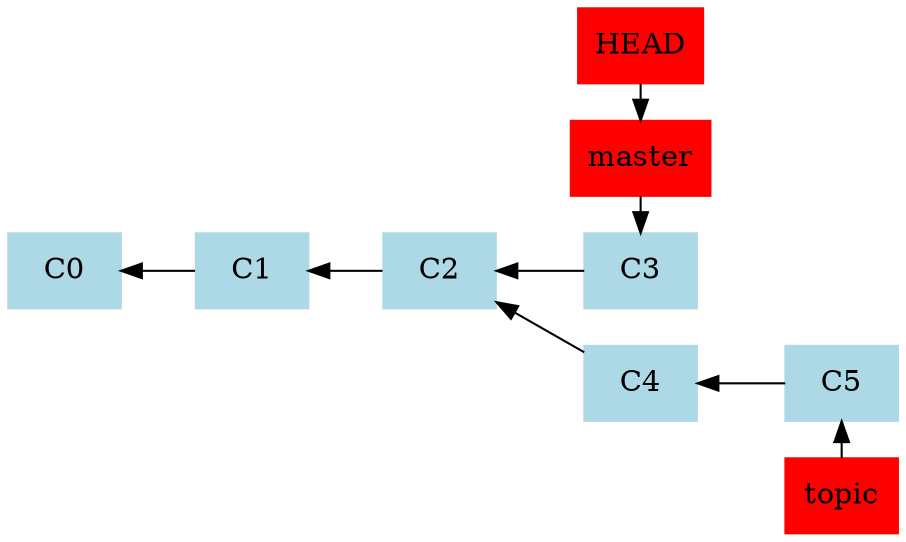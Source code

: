 digraph G {
    rankdir=RL;
    C0,C1,C2,C3,C4,C5[shape=box,style=filled,color=lightblue];
    HEAD,master,topic[shape=box,style=filled,color=red];
    C5->C4->C2;
    C5->topic[dir=back];
    C3->C2[weight=2];
    C2->C1->C0;
    HEAD->master->C3;
    {rank=same;HEAD,C3,C4,master;}
    {rank=same;C5,topic;}
}

